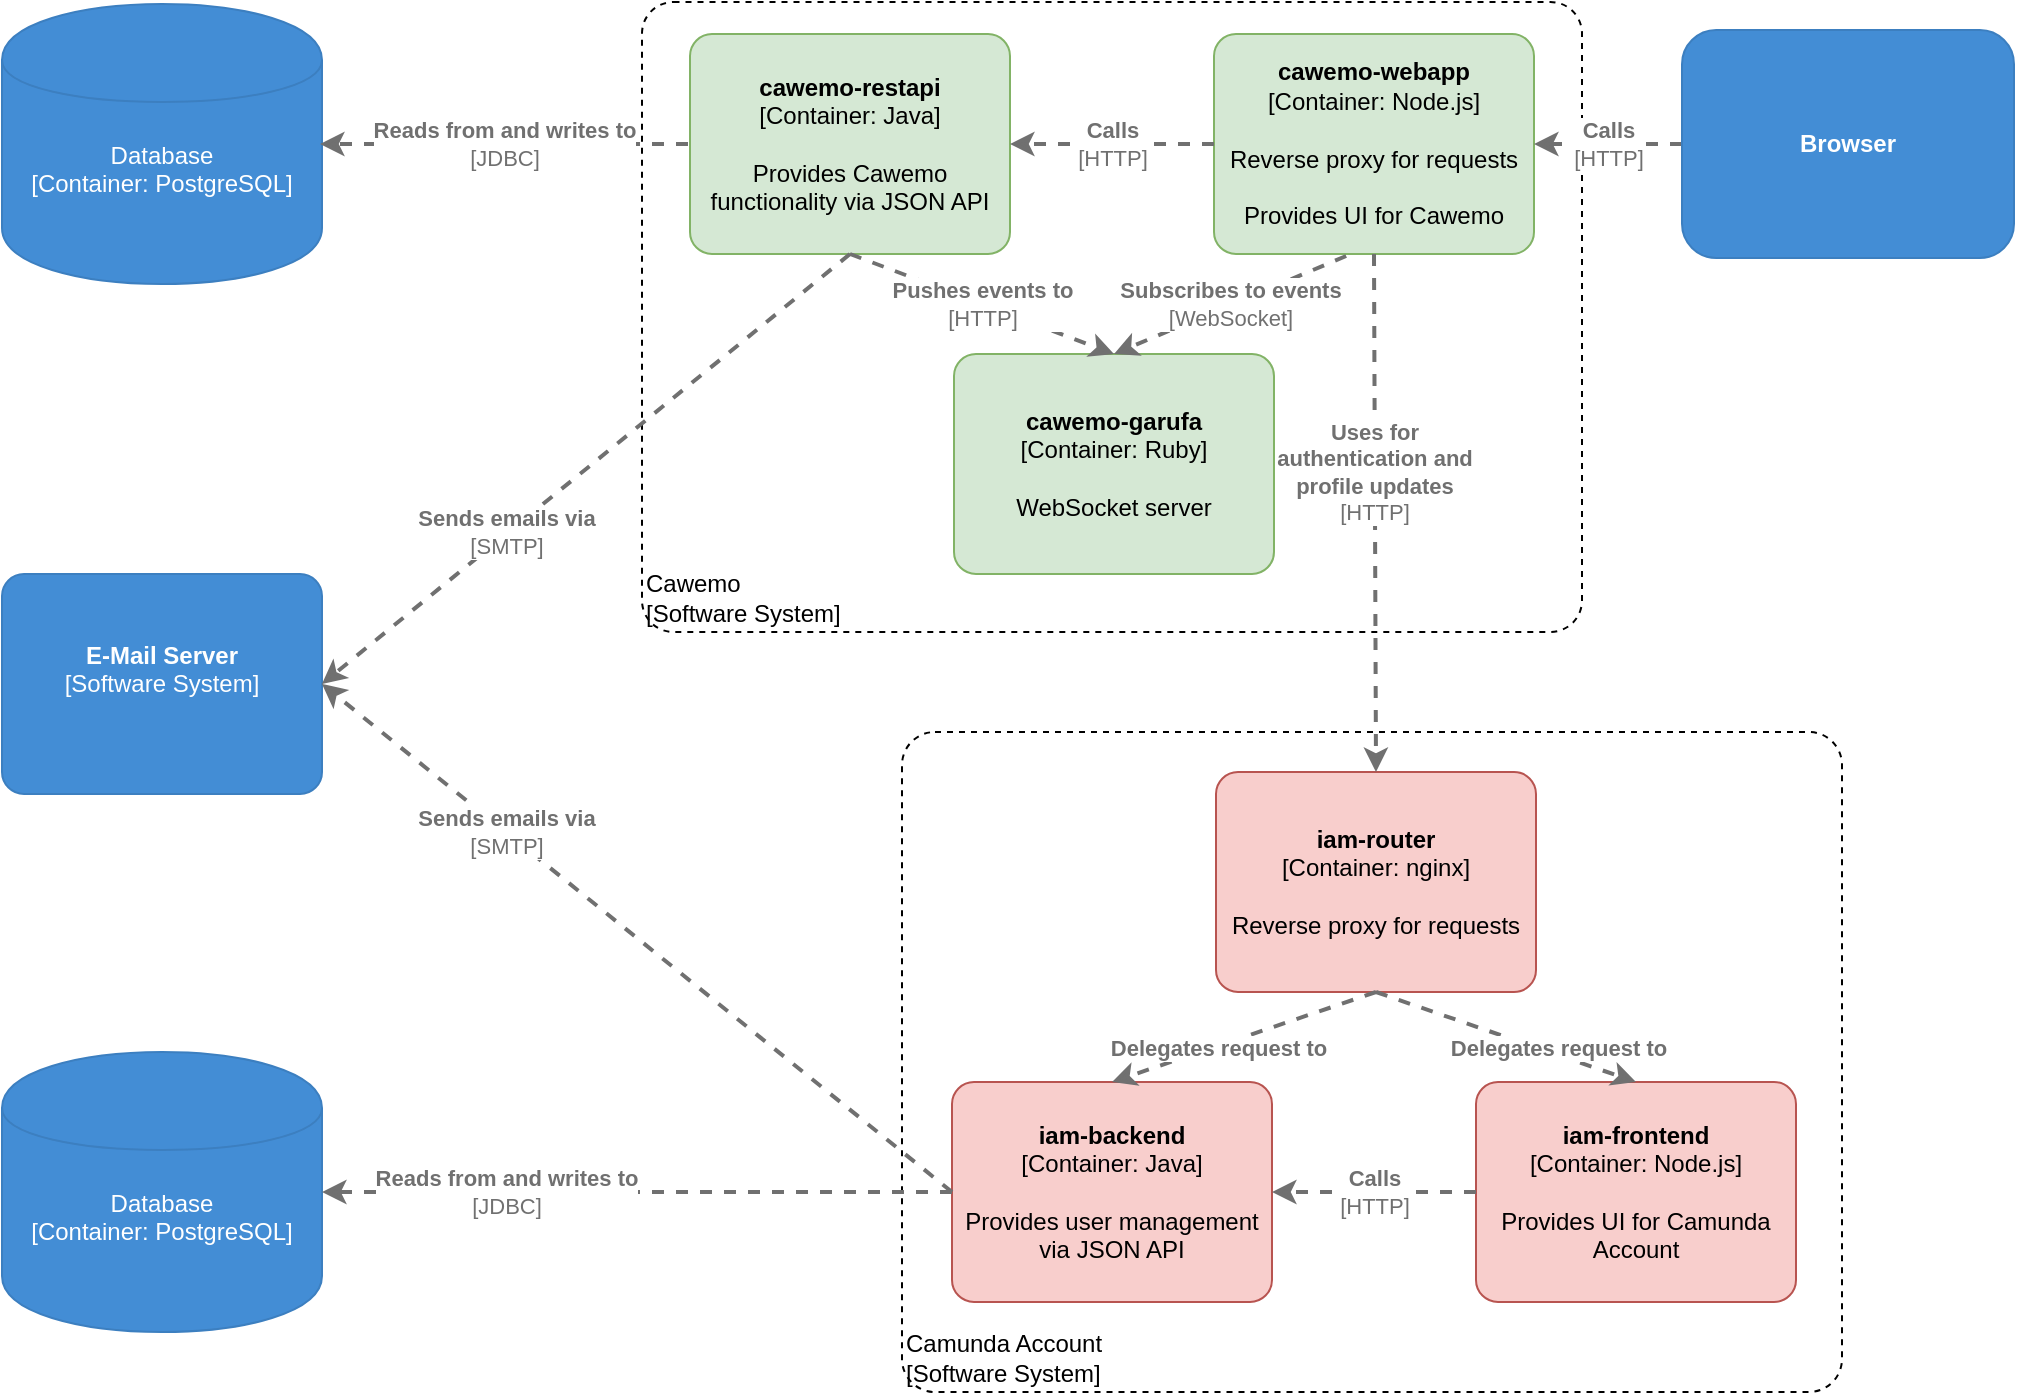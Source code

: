 <mxfile version="14.5.8" type="device"><diagram id="TU1b-RmITSNQgxXLFzpT" name="Page-1"><mxGraphModel dx="946" dy="575" grid="1" gridSize="10" guides="1" tooltips="1" connect="1" arrows="1" fold="1" page="1" pageScale="1" pageWidth="850" pageHeight="1100" math="0" shadow="0"><root><mxCell id="0"/><mxCell id="1" parent="0"/><object c4Type="Database" c4Technology="PostgreSQL" c4Description="" label="%c4Type%&lt;div&gt;[Container:&amp;nbsp;%c4Technology%]&lt;/div&gt;&lt;br&gt;&lt;div&gt;%c4Description%&lt;/div&gt;" placeholders="1" id="nFYOoINbdLIuhuiLVtyB-1"><mxCell style="shape=cylinder;whiteSpace=wrap;html=1;boundedLbl=1;labelBackgroundColor=none;fontSize=12;fontColor=#ffffff;align=center;strokeColor=#3C7FC0;metaEdit=1;points=[[0.5,0,0],[1,0.25,0],[1,0.5,0],[1,0.75,0],[0.5,1,0],[0,0.75,0],[0,0.5,0],[0,0.25,0]];metaData={&quot;c4Type&quot;:{&quot;editable&quot;:false}};fillColor=#438DD5;" vertex="1" parent="1"><mxGeometry x="130" y="491" width="160" height="140" as="geometry"/></mxCell></object><object placeholders="1" c4Type="Relationship" c4Technology="JDBC" c4Description="Reads from and writes to" label="&lt;div style=&quot;text-align: left&quot;&gt;&lt;div style=&quot;text-align: center&quot;&gt;&lt;b&gt;%c4Description%&lt;/b&gt;&lt;/div&gt;&lt;div style=&quot;text-align: center&quot;&gt;[%c4Technology%]&lt;/div&gt;&lt;/div&gt;" id="nFYOoINbdLIuhuiLVtyB-2"><mxCell style="edgeStyle=none;html=1;jettySize=auto;orthogonalLoop=1;strokeColor=#707070;strokeWidth=2;fontColor=#707070;jumpStyle=none;dashed=1;metaEdit=1;metaData={&quot;c4Type&quot;:{&quot;editable&quot;:false}};exitX=0;exitY=0.5;exitDx=0;exitDy=0;exitPerimeter=0;entryX=1;entryY=0.5;entryDx=0;entryDy=0;entryPerimeter=0;labelBackgroundColor=#ffffff;" edge="1" parent="1"><mxGeometry width="160" relative="1" as="geometry"><mxPoint x="473" y="561" as="sourcePoint"/><mxPoint x="289" y="561" as="targetPoint"/></mxGeometry></mxCell></object><object placeholders="1" c4Type="Database" c4Technology="PostgreSQL" c4Description="" label="%c4Type%&lt;div&gt;[Container:&amp;nbsp;%c4Technology%]&lt;/div&gt;&lt;br&gt;&lt;div&gt;%c4Description%&lt;/div&gt;" id="nFYOoINbdLIuhuiLVtyB-3"><mxCell style="shape=cylinder;whiteSpace=wrap;html=1;boundedLbl=1;labelBackgroundColor=none;fillColor=#438DD5;fontSize=12;fontColor=#ffffff;align=center;strokeColor=#3C7FC0;metaEdit=1;points=[[0.5,0,0],[1,0.25,0],[1,0.5,0],[1,0.75,0],[0.5,1,0],[0,0.75,0],[0,0.5,0],[0,0.25,0]];metaData={&quot;c4Type&quot;:{&quot;editable&quot;:false}};" vertex="1" parent="1"><mxGeometry x="130" y="1015" width="160" height="140" as="geometry"/></mxCell></object><object placeholders="1" c4Name="E-Mail Server" c4Type="Software System" c4Description="" label="&lt;b&gt;%c4Name%&lt;/b&gt;&lt;div&gt;[%c4Type%]&lt;/div&gt;&lt;br&gt;&lt;div&gt;%c4Description%&lt;/div&gt;" id="nFYOoINbdLIuhuiLVtyB-4"><mxCell style="rounded=1;whiteSpace=wrap;html=1;labelBackgroundColor=none;fontColor=#ffffff;align=center;arcSize=10;metaEdit=1;metaData={&quot;c4Type&quot;:{&quot;editable&quot;:false}};points=[[0.25,0,0],[0.5,0,0],[0.75,0,0],[1,0.25,0],[1,0.5,0],[1,0.75,0],[0.75,1,0],[0.5,1,0],[0.25,1,0],[0,0.75,0],[0,0.5,0],[0,0.25,0]];fillColor=#438DD5;strokeColor=#3C7FC0;" vertex="1" parent="1"><mxGeometry x="130" y="776" width="160" height="110.0" as="geometry"/></mxCell></object><object placeholders="1" c4Name="Cawemo" c4Type="ExecutionEnvironment" c4Application="Software System" label="&lt;div style=&quot;text-align: left&quot;&gt;%c4Name%&lt;/div&gt;&lt;div style=&quot;text-align: left&quot;&gt;[%c4Application%]&lt;/div&gt;" id="nFYOoINbdLIuhuiLVtyB-5"><mxCell style="rounded=1;whiteSpace=wrap;html=1;labelBackgroundColor=none;fontColor=#000000;align=left;arcSize=5;strokeColor=#000000;verticalAlign=bottom;metaEdit=1;metaData={&quot;c4Type&quot;:{&quot;editable&quot;:false}};points=[[0.25,0,0],[0.5,0,0],[0.75,0,0],[1,0.25,0],[1,0.5,0],[1,0.75,0],[0.75,1,0],[0.5,1,0],[0.25,1,0],[0,0.75,0],[0,0.5,0],[0,0.25,0]];dashed=1;fillColor=none;" vertex="1" parent="1"><mxGeometry x="450" y="490" width="470" height="315" as="geometry"/></mxCell></object><object placeholders="1" c4Name="cawemo-restapi" c4Type="Container" c4Technology="Java" c4Description="Provides Cawemo functionality via JSON API" label="&lt;b&gt;%c4Name%&lt;/b&gt;&lt;div&gt;[%c4Type%: %c4Technology%]&lt;/div&gt;&lt;br&gt;&lt;div&gt;%c4Description%&lt;/div&gt;" id="nFYOoINbdLIuhuiLVtyB-6"><mxCell style="whiteSpace=wrap;html=1;labelBackgroundColor=none;fillColor=#d5e8d4;align=center;arcSize=10;strokeColor=#82b366;metaEdit=1;metaData={&quot;c4Type&quot;:{&quot;editable&quot;:false}};points=[[0.25,0,0],[0.5,0,0],[0.75,0,0],[1,0.25,0],[1,0.5,0],[1,0.75,0],[0.75,1,0],[0.5,1,0],[0.25,1,0],[0,0.75,0],[0,0.5,0],[0,0.25,0]];rounded=1;" vertex="1" parent="1"><mxGeometry x="474" y="506" width="160" height="110.0" as="geometry"/></mxCell></object><object placeholders="1" c4Name="cawemo-webapp" c4Type="Container" c4Technology="Node.js" c4Description="Reverse proxy for requests&#xA;&#xA;Provides UI for Cawemo" label="&lt;b&gt;%c4Name%&lt;/b&gt;&lt;div&gt;[%c4Type%: %c4Technology%]&lt;/div&gt;&lt;br&gt;&lt;div&gt;%c4Description%&lt;/div&gt;" id="nFYOoINbdLIuhuiLVtyB-7"><mxCell style="whiteSpace=wrap;html=1;labelBackgroundColor=none;fillColor=#d5e8d4;align=center;arcSize=10;strokeColor=#82b366;metaEdit=1;metaData={&quot;c4Type&quot;:{&quot;editable&quot;:false}};points=[[0.25,0,0],[0.5,0,0],[0.75,0,0],[1,0.25,0],[1,0.5,0],[1,0.75,0],[0.75,1,0],[0.5,1,0],[0.25,1,0],[0,0.75,0],[0,0.5,0],[0,0.25,0]];rounded=1;" vertex="1" parent="1"><mxGeometry x="736" y="506" width="160" height="110.0" as="geometry"/></mxCell></object><object placeholders="1" c4Name="cawemo-garufa" c4Type="Container" c4Technology="Ruby" c4Description="WebSocket server" label="&lt;b&gt;%c4Name%&lt;/b&gt;&lt;div&gt;[%c4Type%: %c4Technology%]&lt;/div&gt;&lt;br&gt;&lt;div&gt;%c4Description%&lt;/div&gt;" id="nFYOoINbdLIuhuiLVtyB-8"><mxCell style="whiteSpace=wrap;html=1;labelBackgroundColor=none;fillColor=#d5e8d4;align=center;arcSize=10;strokeColor=#82b366;metaEdit=1;metaData={&quot;c4Type&quot;:{&quot;editable&quot;:false}};points=[[0.25,0,0],[0.5,0,0],[0.75,0,0],[1,0.25,0],[1,0.5,0],[1,0.75,0],[0.75,1,0],[0.5,1,0],[0.25,1,0],[0,0.75,0],[0,0.5,0],[0,0.25,0]];rounded=1;" vertex="1" parent="1"><mxGeometry x="606" y="666" width="160" height="110.0" as="geometry"/></mxCell></object><object placeholders="1" c4Type="Relationship" c4Technology="HTTP" c4Description="Pushes events to" label="&lt;div style=&quot;text-align: left&quot;&gt;&lt;div style=&quot;text-align: center&quot;&gt;&lt;b&gt;%c4Description%&lt;/b&gt;&lt;/div&gt;&lt;div style=&quot;text-align: center&quot;&gt;[%c4Technology%]&lt;/div&gt;&lt;/div&gt;" id="nFYOoINbdLIuhuiLVtyB-9"><mxCell style="edgeStyle=none;html=1;entryX=0.5;entryY=0;jettySize=auto;orthogonalLoop=1;strokeColor=#707070;strokeWidth=2;fontColor=#707070;jumpStyle=none;dashed=1;metaEdit=1;metaData={&quot;c4Type&quot;:{&quot;editable&quot;:false}};exitX=0.5;exitY=1;exitDx=0;exitDy=0;exitPerimeter=0;entryDx=0;entryDy=0;entryPerimeter=0;" edge="1" parent="1" source="nFYOoINbdLIuhuiLVtyB-6" target="nFYOoINbdLIuhuiLVtyB-8"><mxGeometry x="450" y="490" width="160" as="geometry"><mxPoint x="628" y="666" as="sourcePoint"/><mxPoint x="788" y="666" as="targetPoint"/></mxGeometry></mxCell></object><object placeholders="1" c4Type="Relationship" c4Technology="HTTP" c4Description="Calls" label="&lt;div style=&quot;text-align: left&quot;&gt;&lt;div style=&quot;text-align: center&quot;&gt;&lt;b&gt;%c4Description%&lt;/b&gt;&lt;/div&gt;&lt;div style=&quot;text-align: center&quot;&gt;[%c4Technology%]&lt;/div&gt;&lt;/div&gt;" id="nFYOoINbdLIuhuiLVtyB-10"><mxCell style="edgeStyle=none;html=1;entryX=1;entryY=0.5;jettySize=auto;orthogonalLoop=1;strokeColor=#707070;strokeWidth=2;fontColor=#707070;jumpStyle=none;dashed=1;metaEdit=1;metaData={&quot;c4Type&quot;:{&quot;editable&quot;:false}};exitX=0;exitY=0.5;exitDx=0;exitDy=0;exitPerimeter=0;entryDx=0;entryDy=0;entryPerimeter=0;" edge="1" parent="1" source="nFYOoINbdLIuhuiLVtyB-7" target="nFYOoINbdLIuhuiLVtyB-6"><mxGeometry x="450" y="490" width="160" as="geometry"><mxPoint x="338" y="576" as="sourcePoint"/><mxPoint x="498" y="576" as="targetPoint"/></mxGeometry></mxCell></object><object placeholders="1" c4Type="Relationship" c4Technology="WebSocket" c4Description="Subscribes to events" label="&lt;div style=&quot;text-align: left&quot;&gt;&lt;div style=&quot;text-align: center&quot;&gt;&lt;b&gt;%c4Description%&lt;/b&gt;&lt;/div&gt;&lt;div style=&quot;text-align: center&quot;&gt;[%c4Technology%]&lt;/div&gt;&lt;/div&gt;" id="nFYOoINbdLIuhuiLVtyB-11"><mxCell style="edgeStyle=none;html=1;entryX=0.5;entryY=0;jettySize=auto;orthogonalLoop=1;strokeColor=#707070;strokeWidth=2;fontColor=#707070;jumpStyle=none;dashed=1;metaEdit=1;metaData={&quot;c4Type&quot;:{&quot;editable&quot;:false}};exitX=0.413;exitY=1.009;exitDx=0;exitDy=0;exitPerimeter=0;entryDx=0;entryDy=0;entryPerimeter=0;" edge="1" parent="1" source="nFYOoINbdLIuhuiLVtyB-7" target="nFYOoINbdLIuhuiLVtyB-8"><mxGeometry x="450" y="490" width="160" as="geometry"><mxPoint x="638" y="606" as="sourcePoint"/><mxPoint x="798" y="606" as="targetPoint"/></mxGeometry></mxCell></object><object placeholders="1" c4Name="Camunda Account" c4Type="ExecutionEnvironment" c4Application="Software System" label="&lt;div style=&quot;text-align: left&quot;&gt;%c4Name%&lt;/div&gt;&lt;div style=&quot;text-align: left&quot;&gt;[%c4Application%]&lt;/div&gt;" id="nFYOoINbdLIuhuiLVtyB-12"><mxCell style="rounded=1;whiteSpace=wrap;html=1;labelBackgroundColor=none;fontColor=#000000;align=left;arcSize=5;strokeColor=#000000;verticalAlign=bottom;metaEdit=1;metaData={&quot;c4Type&quot;:{&quot;editable&quot;:false}};points=[[0.25,0,0],[0.5,0,0],[0.75,0,0],[1,0.25,0],[1,0.5,0],[1,0.75,0],[0.75,1,0],[0.5,1,0],[0.25,1,0],[0,0.75,0],[0,0.5,0],[0,0.25,0]];dashed=1;fillColor=none;" vertex="1" parent="1"><mxGeometry x="580" y="855" width="470" height="330" as="geometry"/></mxCell></object><object placeholders="1" c4Name="iam-frontend" c4Type="Container" c4Technology="Node.js" c4Description="Provides UI for Camunda Account" label="&lt;b&gt;%c4Name%&lt;/b&gt;&lt;div&gt;[%c4Type%: %c4Technology%]&lt;/div&gt;&lt;br&gt;&lt;div&gt;%c4Description%&lt;/div&gt;" id="nFYOoINbdLIuhuiLVtyB-13"><mxCell style="whiteSpace=wrap;html=1;labelBackgroundColor=none;fillColor=#f8cecc;align=center;arcSize=10;strokeColor=#b85450;metaEdit=1;metaData={&quot;c4Type&quot;:{&quot;editable&quot;:false}};points=[[0.25,0,0],[0.5,0,0],[0.75,0,0],[1,0.25,0],[1,0.5,0],[1,0.75,0],[0.75,1,0],[0.5,1,0],[0.25,1,0],[0,0.75,0],[0,0.5,0],[0,0.25,0]];rounded=1;" vertex="1" parent="1"><mxGeometry x="867" y="1030" width="160" height="110.0" as="geometry"/></mxCell></object><object placeholders="1" c4Name="iam-backend" c4Type="Container" c4Technology="Java" c4Description="Provides user management via JSON API" label="&lt;b&gt;%c4Name%&lt;/b&gt;&lt;div&gt;[%c4Type%: %c4Technology%]&lt;/div&gt;&lt;br&gt;&lt;div&gt;%c4Description%&lt;/div&gt;" id="nFYOoINbdLIuhuiLVtyB-14"><mxCell style="whiteSpace=wrap;html=1;labelBackgroundColor=none;fillColor=#f8cecc;align=center;arcSize=10;strokeColor=#b85450;metaEdit=1;metaData={&quot;c4Type&quot;:{&quot;editable&quot;:false}};points=[[0.25,0,0],[0.5,0,0],[0.75,0,0],[1,0.25,0],[1,0.5,0],[1,0.75,0],[0.75,1,0],[0.5,1,0],[0.25,1,0],[0,0.75,0],[0,0.5,0],[0,0.25,0]];rounded=1;" vertex="1" parent="1"><mxGeometry x="605" y="1030" width="160" height="110.0" as="geometry"/></mxCell></object><object placeholders="1" c4Name="iam-router" c4Type="Container" c4Technology="nginx" c4Description="Reverse proxy for requests" label="&lt;b&gt;%c4Name%&lt;/b&gt;&lt;div&gt;[%c4Type%: %c4Technology%]&lt;/div&gt;&lt;br&gt;&lt;div&gt;%c4Description%&lt;/div&gt;" id="nFYOoINbdLIuhuiLVtyB-15"><mxCell style="whiteSpace=wrap;html=1;labelBackgroundColor=none;fillColor=#f8cecc;align=center;arcSize=10;strokeColor=#b85450;metaEdit=1;metaData={&quot;c4Type&quot;:{&quot;editable&quot;:false}};points=[[0.25,0,0],[0.5,0,0],[0.75,0,0],[1,0.25,0],[1,0.5,0],[1,0.75,0],[0.75,1,0],[0.5,1,0],[0.25,1,0],[0,0.75,0],[0,0.5,0],[0,0.25,0]];rounded=1;" vertex="1" parent="1"><mxGeometry x="737" y="875" width="160" height="110.0" as="geometry"/></mxCell></object><object placeholders="1" c4Type="Relationship" c4Technology="HTTP" c4Description="Calls" label="&lt;div style=&quot;text-align: left&quot;&gt;&lt;div style=&quot;text-align: center&quot;&gt;&lt;b&gt;%c4Description%&lt;/b&gt;&lt;/div&gt;&lt;div style=&quot;text-align: center&quot;&gt;[%c4Technology%]&lt;/div&gt;&lt;/div&gt;" id="nFYOoINbdLIuhuiLVtyB-16"><mxCell style="edgeStyle=none;rounded=0;html=1;jettySize=auto;orthogonalLoop=1;strokeColor=#707070;strokeWidth=2;fontColor=#707070;jumpStyle=none;dashed=1;metaEdit=1;metaData={&quot;c4Type&quot;:{&quot;editable&quot;:false}};exitX=0;exitY=0.5;exitDx=0;exitDy=0;exitPerimeter=0;" edge="1" parent="1" source="nFYOoINbdLIuhuiLVtyB-13" target="nFYOoINbdLIuhuiLVtyB-14"><mxGeometry x="580" y="855" width="160" as="geometry"><mxPoint x="570" y="940" as="sourcePoint"/><mxPoint x="730" y="940" as="targetPoint"/></mxGeometry></mxCell></object><object placeholders="1" c4Type="Relationship" c4Technology="SMTP" c4Description="Sends emails via" label="&lt;div style=&quot;text-align: left&quot;&gt;&lt;div style=&quot;text-align: center&quot;&gt;&lt;b&gt;%c4Description%&lt;/b&gt;&lt;/div&gt;&lt;div style=&quot;text-align: center&quot;&gt;[%c4Technology%]&lt;/div&gt;&lt;/div&gt;" id="nFYOoINbdLIuhuiLVtyB-17"><mxCell style="edgeStyle=none;rounded=0;html=1;entryX=1;entryY=0.5;jettySize=auto;orthogonalLoop=1;strokeColor=#707070;strokeWidth=2;fontColor=#707070;jumpStyle=none;dashed=1;metaEdit=1;metaData={&quot;c4Type&quot;:{&quot;editable&quot;:false}};labelBackgroundColor=#ffffff;exitX=0;exitY=0.5;exitDx=0;exitDy=0;exitPerimeter=0;entryDx=0;entryDy=0;entryPerimeter=0;" edge="1" parent="1" source="nFYOoINbdLIuhuiLVtyB-14" target="nFYOoINbdLIuhuiLVtyB-4"><mxGeometry x="0.416" width="160" relative="1" as="geometry"><mxPoint x="420" y="965" as="sourcePoint"/><mxPoint x="290" y="840" as="targetPoint"/><mxPoint as="offset"/></mxGeometry></mxCell></object><object placeholders="1" c4Type="Relationship" c4Technology="JDBC" c4Description="Reads from and writes to" label="&lt;div style=&quot;text-align: left&quot;&gt;&lt;div style=&quot;text-align: center&quot;&gt;&lt;b&gt;%c4Description%&lt;/b&gt;&lt;/div&gt;&lt;div style=&quot;text-align: center&quot;&gt;[%c4Technology%]&lt;/div&gt;&lt;/div&gt;" id="nFYOoINbdLIuhuiLVtyB-18"><mxCell style="edgeStyle=none;rounded=0;html=1;jettySize=auto;orthogonalLoop=1;strokeColor=#707070;strokeWidth=2;fontColor=#707070;jumpStyle=none;dashed=1;metaEdit=1;metaData={&quot;c4Type&quot;:{&quot;editable&quot;:false}};exitX=0;exitY=0.5;exitDx=0;exitDy=0;exitPerimeter=0;entryX=1;entryY=0.5;entryDx=0;entryDy=0;entryPerimeter=0;labelBackgroundColor=#ffffff;" edge="1" parent="1" source="nFYOoINbdLIuhuiLVtyB-14" target="nFYOoINbdLIuhuiLVtyB-3"><mxGeometry x="0.416" width="160" relative="1" as="geometry"><mxPoint x="470" y="1120" as="sourcePoint"/><mxPoint x="450" y="1085" as="targetPoint"/><Array as="points"/><mxPoint as="offset"/></mxGeometry></mxCell></object><object placeholders="1" c4Type="Relationship" c4Technology="SMTP" c4Description="Sends emails via" label="&lt;div style=&quot;text-align: left&quot;&gt;&lt;div style=&quot;text-align: center&quot;&gt;&lt;b&gt;%c4Description%&lt;/b&gt;&lt;/div&gt;&lt;div style=&quot;text-align: center&quot;&gt;[%c4Technology%]&lt;/div&gt;&lt;/div&gt;" id="nFYOoINbdLIuhuiLVtyB-19"><mxCell style="edgeStyle=none;rounded=0;html=1;entryX=1;entryY=0.5;jettySize=auto;orthogonalLoop=1;strokeColor=#707070;strokeWidth=2;fontColor=#707070;jumpStyle=none;dashed=1;metaEdit=1;metaData={&quot;c4Type&quot;:{&quot;editable&quot;:false}};labelBackgroundColor=#ffffff;entryDx=0;entryDy=0;entryPerimeter=0;exitX=0.5;exitY=1;exitDx=0;exitDy=0;exitPerimeter=0;" edge="1" parent="1" source="nFYOoINbdLIuhuiLVtyB-6" target="nFYOoINbdLIuhuiLVtyB-4"><mxGeometry x="0.298" y="-1" width="160" relative="1" as="geometry"><mxPoint x="520" y="835" as="sourcePoint"/><mxPoint x="290" y="840" as="targetPoint"/><mxPoint as="offset"/></mxGeometry></mxCell></object><object placeholders="1" c4Type="Relationship" c4Technology="HTTP" c4Description="Uses for &#xA;authentication and&#xA;profile updates" label="&lt;div style=&quot;text-align: left&quot;&gt;&lt;div style=&quot;text-align: center&quot;&gt;&lt;b&gt;%c4Description%&lt;/b&gt;&lt;/div&gt;&lt;div style=&quot;text-align: center&quot;&gt;[%c4Technology%]&lt;/div&gt;&lt;/div&gt;" id="nFYOoINbdLIuhuiLVtyB-20"><mxCell style="edgeStyle=none;rounded=0;html=1;jettySize=auto;orthogonalLoop=1;strokeColor=#707070;strokeWidth=2;fontColor=#707070;jumpStyle=none;dashed=1;metaEdit=1;metaData={&quot;c4Type&quot;:{&quot;editable&quot;:false}};exitX=0.5;exitY=1;exitDx=0;exitDy=0;exitPerimeter=0;entryX=0.5;entryY=0;entryDx=0;entryDy=0;entryPerimeter=0;labelBackgroundColor=#ffffff;" edge="1" parent="1" source="nFYOoINbdLIuhuiLVtyB-7" target="nFYOoINbdLIuhuiLVtyB-15"><mxGeometry x="-0.158" width="160" relative="1" as="geometry"><mxPoint x="650" y="850" as="sourcePoint"/><mxPoint x="990" y="840" as="targetPoint"/><mxPoint as="offset"/></mxGeometry></mxCell></object><mxCell id="nFYOoINbdLIuhuiLVtyB-21" value="" style="endArrow=classic;html=1;labelBackgroundColor=#ffffff;rounded=0;strokeWidth=2;dashed=1;strokeColor=#707070;fontColor=#707070;exitX=0.5;exitY=1;exitDx=0;exitDy=0;exitPerimeter=0;entryX=0.5;entryY=0;entryDx=0;entryDy=0;entryPerimeter=0;" edge="1" parent="1" source="nFYOoINbdLIuhuiLVtyB-15" target="nFYOoINbdLIuhuiLVtyB-14"><mxGeometry width="50" height="50" relative="1" as="geometry"><mxPoint x="480" y="865" as="sourcePoint"/><mxPoint x="530" y="815" as="targetPoint"/></mxGeometry></mxCell><mxCell id="nFYOoINbdLIuhuiLVtyB-22" value="&lt;span&gt;Delegates request to&lt;/span&gt;" style="edgeLabel;html=1;align=center;verticalAlign=middle;resizable=0;points=[];fontColor=#707070;fontStyle=1" vertex="1" connectable="0" parent="nFYOoINbdLIuhuiLVtyB-21"><mxGeometry x="0.495" y="-4" relative="1" as="geometry"><mxPoint x="20.4" y="-2" as="offset"/></mxGeometry></mxCell><mxCell id="nFYOoINbdLIuhuiLVtyB-23" value="" style="endArrow=classic;html=1;labelBackgroundColor=#ffffff;rounded=0;strokeWidth=2;dashed=1;strokeColor=#707070;fontColor=#707070;exitX=0.5;exitY=1;exitDx=0;exitDy=0;exitPerimeter=0;entryX=0.5;entryY=0;entryDx=0;entryDy=0;entryPerimeter=0;" edge="1" parent="1" source="nFYOoINbdLIuhuiLVtyB-15" target="nFYOoINbdLIuhuiLVtyB-13"><mxGeometry width="50" height="50" relative="1" as="geometry"><mxPoint x="820" y="995" as="sourcePoint"/><mxPoint x="688" y="1040" as="targetPoint"/></mxGeometry></mxCell><mxCell id="nFYOoINbdLIuhuiLVtyB-24" value="&lt;span&gt;Delegates request to&lt;/span&gt;" style="edgeLabel;html=1;align=center;verticalAlign=middle;resizable=0;points=[];fontColor=#707070;fontStyle=1" vertex="1" connectable="0" parent="nFYOoINbdLIuhuiLVtyB-23"><mxGeometry x="0.495" y="-4" relative="1" as="geometry"><mxPoint x="-5.41" y="-9.26" as="offset"/></mxGeometry></mxCell><object placeholders="1" c4Type="Relationship" c4Technology="HTTP" c4Description="Calls" label="&lt;div style=&quot;text-align: left&quot;&gt;&lt;div style=&quot;text-align: center&quot;&gt;&lt;b&gt;%c4Description%&lt;/b&gt;&lt;/div&gt;&lt;div style=&quot;text-align: center&quot;&gt;[%c4Technology%]&lt;/div&gt;&lt;/div&gt;" id="nFYOoINbdLIuhuiLVtyB-26"><mxCell style="edgeStyle=none;rounded=0;html=1;entryX=1;entryY=0.5;jettySize=auto;orthogonalLoop=1;strokeColor=#707070;strokeWidth=2;fontColor=#707070;jumpStyle=none;dashed=1;metaEdit=1;metaData={&quot;c4Type&quot;:{&quot;editable&quot;:false}};exitX=0;exitY=0.5;exitDx=0;exitDy=0;entryDx=0;entryDy=0;entryPerimeter=0;" edge="1" parent="1" source="nFYOoINbdLIuhuiLVtyB-27" target="nFYOoINbdLIuhuiLVtyB-7"><mxGeometry width="160" relative="1" as="geometry"><mxPoint x="978" y="561" as="sourcePoint"/><mxPoint x="810" y="790" as="targetPoint"/></mxGeometry></mxCell></object><mxCell id="nFYOoINbdLIuhuiLVtyB-27" value="Browser" style="rounded=1;whiteSpace=wrap;html=1;strokeColor=#3C7FC0;fillColor=#438DD5;fontColor=#FFF;fontStyle=1" vertex="1" parent="1"><mxGeometry x="970" y="504" width="166" height="114" as="geometry"/></mxCell></root></mxGraphModel></diagram></mxfile>